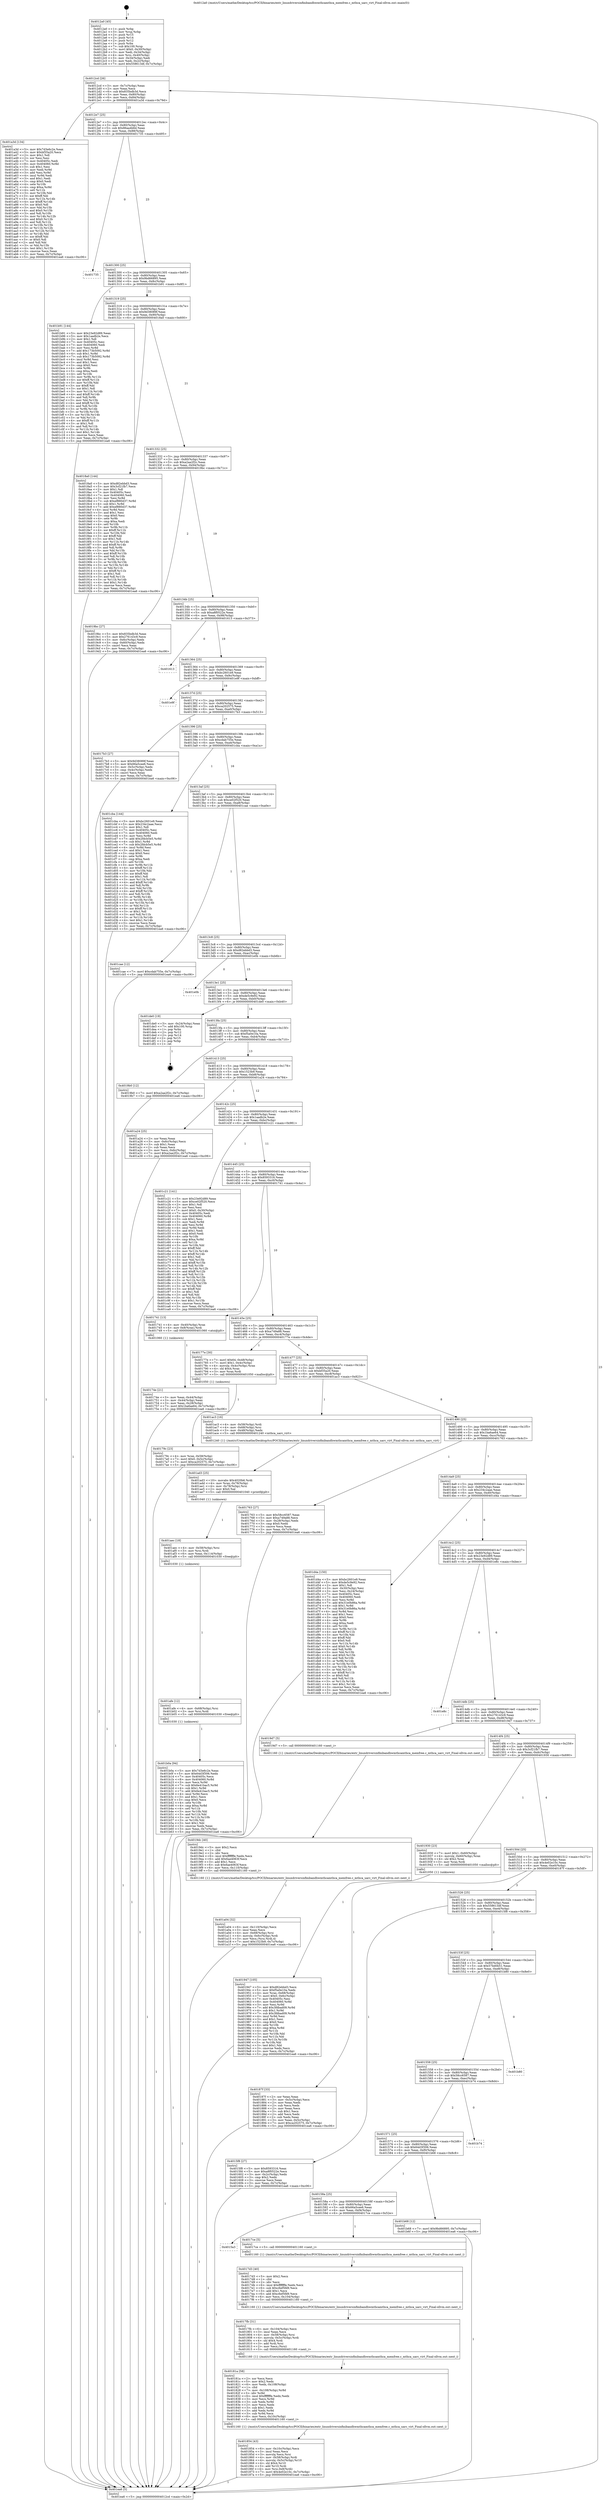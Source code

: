 digraph "0x4012a0" {
  label = "0x4012a0 (/mnt/c/Users/mathe/Desktop/tcc/POCII/binaries/extr_linuxdriversinfinibandhwmthcamthca_memfree.c_mthca_uarc_virt_Final-ollvm.out::main(0))"
  labelloc = "t"
  node[shape=record]

  Entry [label="",width=0.3,height=0.3,shape=circle,fillcolor=black,style=filled]
  "0x4012cd" [label="{
     0x4012cd [26]\l
     | [instrs]\l
     &nbsp;&nbsp;0x4012cd \<+3\>: mov -0x7c(%rbp),%eax\l
     &nbsp;&nbsp;0x4012d0 \<+2\>: mov %eax,%ecx\l
     &nbsp;&nbsp;0x4012d2 \<+6\>: sub $0x835bdb3d,%ecx\l
     &nbsp;&nbsp;0x4012d8 \<+3\>: mov %eax,-0x80(%rbp)\l
     &nbsp;&nbsp;0x4012db \<+6\>: mov %ecx,-0x84(%rbp)\l
     &nbsp;&nbsp;0x4012e1 \<+6\>: je 0000000000401a3d \<main+0x79d\>\l
  }"]
  "0x401a3d" [label="{
     0x401a3d [134]\l
     | [instrs]\l
     &nbsp;&nbsp;0x401a3d \<+5\>: mov $0x7d3e6c2e,%eax\l
     &nbsp;&nbsp;0x401a42 \<+5\>: mov $0xbf35a20,%ecx\l
     &nbsp;&nbsp;0x401a47 \<+2\>: mov $0x1,%dl\l
     &nbsp;&nbsp;0x401a49 \<+2\>: xor %esi,%esi\l
     &nbsp;&nbsp;0x401a4b \<+7\>: mov 0x40405c,%edi\l
     &nbsp;&nbsp;0x401a52 \<+8\>: mov 0x404060,%r8d\l
     &nbsp;&nbsp;0x401a5a \<+3\>: sub $0x1,%esi\l
     &nbsp;&nbsp;0x401a5d \<+3\>: mov %edi,%r9d\l
     &nbsp;&nbsp;0x401a60 \<+3\>: add %esi,%r9d\l
     &nbsp;&nbsp;0x401a63 \<+4\>: imul %r9d,%edi\l
     &nbsp;&nbsp;0x401a67 \<+3\>: and $0x1,%edi\l
     &nbsp;&nbsp;0x401a6a \<+3\>: cmp $0x0,%edi\l
     &nbsp;&nbsp;0x401a6d \<+4\>: sete %r10b\l
     &nbsp;&nbsp;0x401a71 \<+4\>: cmp $0xa,%r8d\l
     &nbsp;&nbsp;0x401a75 \<+4\>: setl %r11b\l
     &nbsp;&nbsp;0x401a79 \<+3\>: mov %r10b,%bl\l
     &nbsp;&nbsp;0x401a7c \<+3\>: xor $0xff,%bl\l
     &nbsp;&nbsp;0x401a7f \<+3\>: mov %r11b,%r14b\l
     &nbsp;&nbsp;0x401a82 \<+4\>: xor $0xff,%r14b\l
     &nbsp;&nbsp;0x401a86 \<+3\>: xor $0x0,%dl\l
     &nbsp;&nbsp;0x401a89 \<+3\>: mov %bl,%r15b\l
     &nbsp;&nbsp;0x401a8c \<+4\>: and $0x0,%r15b\l
     &nbsp;&nbsp;0x401a90 \<+3\>: and %dl,%r10b\l
     &nbsp;&nbsp;0x401a93 \<+3\>: mov %r14b,%r12b\l
     &nbsp;&nbsp;0x401a96 \<+4\>: and $0x0,%r12b\l
     &nbsp;&nbsp;0x401a9a \<+3\>: and %dl,%r11b\l
     &nbsp;&nbsp;0x401a9d \<+3\>: or %r10b,%r15b\l
     &nbsp;&nbsp;0x401aa0 \<+3\>: or %r11b,%r12b\l
     &nbsp;&nbsp;0x401aa3 \<+3\>: xor %r12b,%r15b\l
     &nbsp;&nbsp;0x401aa6 \<+3\>: or %r14b,%bl\l
     &nbsp;&nbsp;0x401aa9 \<+3\>: xor $0xff,%bl\l
     &nbsp;&nbsp;0x401aac \<+3\>: or $0x0,%dl\l
     &nbsp;&nbsp;0x401aaf \<+2\>: and %dl,%bl\l
     &nbsp;&nbsp;0x401ab1 \<+3\>: or %bl,%r15b\l
     &nbsp;&nbsp;0x401ab4 \<+4\>: test $0x1,%r15b\l
     &nbsp;&nbsp;0x401ab8 \<+3\>: cmovne %ecx,%eax\l
     &nbsp;&nbsp;0x401abb \<+3\>: mov %eax,-0x7c(%rbp)\l
     &nbsp;&nbsp;0x401abe \<+5\>: jmp 0000000000401ea6 \<main+0xc06\>\l
  }"]
  "0x4012e7" [label="{
     0x4012e7 [25]\l
     | [instrs]\l
     &nbsp;&nbsp;0x4012e7 \<+5\>: jmp 00000000004012ec \<main+0x4c\>\l
     &nbsp;&nbsp;0x4012ec \<+3\>: mov -0x80(%rbp),%eax\l
     &nbsp;&nbsp;0x4012ef \<+5\>: sub $0x86aa4b6d,%eax\l
     &nbsp;&nbsp;0x4012f4 \<+6\>: mov %eax,-0x88(%rbp)\l
     &nbsp;&nbsp;0x4012fa \<+6\>: je 0000000000401735 \<main+0x495\>\l
  }"]
  Exit [label="",width=0.3,height=0.3,shape=circle,fillcolor=black,style=filled,peripheries=2]
  "0x401735" [label="{
     0x401735\l
  }", style=dashed]
  "0x401300" [label="{
     0x401300 [25]\l
     | [instrs]\l
     &nbsp;&nbsp;0x401300 \<+5\>: jmp 0000000000401305 \<main+0x65\>\l
     &nbsp;&nbsp;0x401305 \<+3\>: mov -0x80(%rbp),%eax\l
     &nbsp;&nbsp;0x401308 \<+5\>: sub $0x9bd66895,%eax\l
     &nbsp;&nbsp;0x40130d \<+6\>: mov %eax,-0x8c(%rbp)\l
     &nbsp;&nbsp;0x401313 \<+6\>: je 0000000000401b91 \<main+0x8f1\>\l
  }"]
  "0x401b0a" [label="{
     0x401b0a [94]\l
     | [instrs]\l
     &nbsp;&nbsp;0x401b0a \<+5\>: mov $0x7d3e6c2e,%eax\l
     &nbsp;&nbsp;0x401b0f \<+5\>: mov $0x64d3f306,%edx\l
     &nbsp;&nbsp;0x401b14 \<+7\>: mov 0x40405c,%ecx\l
     &nbsp;&nbsp;0x401b1b \<+8\>: mov 0x404060,%r8d\l
     &nbsp;&nbsp;0x401b23 \<+3\>: mov %ecx,%r9d\l
     &nbsp;&nbsp;0x401b26 \<+7\>: sub $0x6e41bac5,%r9d\l
     &nbsp;&nbsp;0x401b2d \<+4\>: sub $0x1,%r9d\l
     &nbsp;&nbsp;0x401b31 \<+7\>: add $0x6e41bac5,%r9d\l
     &nbsp;&nbsp;0x401b38 \<+4\>: imul %r9d,%ecx\l
     &nbsp;&nbsp;0x401b3c \<+3\>: and $0x1,%ecx\l
     &nbsp;&nbsp;0x401b3f \<+3\>: cmp $0x0,%ecx\l
     &nbsp;&nbsp;0x401b42 \<+4\>: sete %r10b\l
     &nbsp;&nbsp;0x401b46 \<+4\>: cmp $0xa,%r8d\l
     &nbsp;&nbsp;0x401b4a \<+4\>: setl %r11b\l
     &nbsp;&nbsp;0x401b4e \<+3\>: mov %r10b,%bl\l
     &nbsp;&nbsp;0x401b51 \<+3\>: and %r11b,%bl\l
     &nbsp;&nbsp;0x401b54 \<+3\>: xor %r11b,%r10b\l
     &nbsp;&nbsp;0x401b57 \<+3\>: or %r10b,%bl\l
     &nbsp;&nbsp;0x401b5a \<+3\>: test $0x1,%bl\l
     &nbsp;&nbsp;0x401b5d \<+3\>: cmovne %edx,%eax\l
     &nbsp;&nbsp;0x401b60 \<+3\>: mov %eax,-0x7c(%rbp)\l
     &nbsp;&nbsp;0x401b63 \<+5\>: jmp 0000000000401ea6 \<main+0xc06\>\l
  }"]
  "0x401b91" [label="{
     0x401b91 [144]\l
     | [instrs]\l
     &nbsp;&nbsp;0x401b91 \<+5\>: mov $0x23e92d89,%eax\l
     &nbsp;&nbsp;0x401b96 \<+5\>: mov $0x1aadb2e,%ecx\l
     &nbsp;&nbsp;0x401b9b \<+2\>: mov $0x1,%dl\l
     &nbsp;&nbsp;0x401b9d \<+7\>: mov 0x40405c,%esi\l
     &nbsp;&nbsp;0x401ba4 \<+7\>: mov 0x404060,%edi\l
     &nbsp;&nbsp;0x401bab \<+3\>: mov %esi,%r8d\l
     &nbsp;&nbsp;0x401bae \<+7\>: add $0x173b5092,%r8d\l
     &nbsp;&nbsp;0x401bb5 \<+4\>: sub $0x1,%r8d\l
     &nbsp;&nbsp;0x401bb9 \<+7\>: sub $0x173b5092,%r8d\l
     &nbsp;&nbsp;0x401bc0 \<+4\>: imul %r8d,%esi\l
     &nbsp;&nbsp;0x401bc4 \<+3\>: and $0x1,%esi\l
     &nbsp;&nbsp;0x401bc7 \<+3\>: cmp $0x0,%esi\l
     &nbsp;&nbsp;0x401bca \<+4\>: sete %r9b\l
     &nbsp;&nbsp;0x401bce \<+3\>: cmp $0xa,%edi\l
     &nbsp;&nbsp;0x401bd1 \<+4\>: setl %r10b\l
     &nbsp;&nbsp;0x401bd5 \<+3\>: mov %r9b,%r11b\l
     &nbsp;&nbsp;0x401bd8 \<+4\>: xor $0xff,%r11b\l
     &nbsp;&nbsp;0x401bdc \<+3\>: mov %r10b,%bl\l
     &nbsp;&nbsp;0x401bdf \<+3\>: xor $0xff,%bl\l
     &nbsp;&nbsp;0x401be2 \<+3\>: xor $0x1,%dl\l
     &nbsp;&nbsp;0x401be5 \<+3\>: mov %r11b,%r14b\l
     &nbsp;&nbsp;0x401be8 \<+4\>: and $0xff,%r14b\l
     &nbsp;&nbsp;0x401bec \<+3\>: and %dl,%r9b\l
     &nbsp;&nbsp;0x401bef \<+3\>: mov %bl,%r15b\l
     &nbsp;&nbsp;0x401bf2 \<+4\>: and $0xff,%r15b\l
     &nbsp;&nbsp;0x401bf6 \<+3\>: and %dl,%r10b\l
     &nbsp;&nbsp;0x401bf9 \<+3\>: or %r9b,%r14b\l
     &nbsp;&nbsp;0x401bfc \<+3\>: or %r10b,%r15b\l
     &nbsp;&nbsp;0x401bff \<+3\>: xor %r15b,%r14b\l
     &nbsp;&nbsp;0x401c02 \<+3\>: or %bl,%r11b\l
     &nbsp;&nbsp;0x401c05 \<+4\>: xor $0xff,%r11b\l
     &nbsp;&nbsp;0x401c09 \<+3\>: or $0x1,%dl\l
     &nbsp;&nbsp;0x401c0c \<+3\>: and %dl,%r11b\l
     &nbsp;&nbsp;0x401c0f \<+3\>: or %r11b,%r14b\l
     &nbsp;&nbsp;0x401c12 \<+4\>: test $0x1,%r14b\l
     &nbsp;&nbsp;0x401c16 \<+3\>: cmovne %ecx,%eax\l
     &nbsp;&nbsp;0x401c19 \<+3\>: mov %eax,-0x7c(%rbp)\l
     &nbsp;&nbsp;0x401c1c \<+5\>: jmp 0000000000401ea6 \<main+0xc06\>\l
  }"]
  "0x401319" [label="{
     0x401319 [25]\l
     | [instrs]\l
     &nbsp;&nbsp;0x401319 \<+5\>: jmp 000000000040131e \<main+0x7e\>\l
     &nbsp;&nbsp;0x40131e \<+3\>: mov -0x80(%rbp),%eax\l
     &nbsp;&nbsp;0x401321 \<+5\>: sub $0x9d38089f,%eax\l
     &nbsp;&nbsp;0x401326 \<+6\>: mov %eax,-0x90(%rbp)\l
     &nbsp;&nbsp;0x40132c \<+6\>: je 00000000004018a0 \<main+0x600\>\l
  }"]
  "0x401afe" [label="{
     0x401afe [12]\l
     | [instrs]\l
     &nbsp;&nbsp;0x401afe \<+4\>: mov -0x68(%rbp),%rsi\l
     &nbsp;&nbsp;0x401b02 \<+3\>: mov %rsi,%rdi\l
     &nbsp;&nbsp;0x401b05 \<+5\>: call 0000000000401030 \<free@plt\>\l
     | [calls]\l
     &nbsp;&nbsp;0x401030 \{1\} (unknown)\l
  }"]
  "0x4018a0" [label="{
     0x4018a0 [144]\l
     | [instrs]\l
     &nbsp;&nbsp;0x4018a0 \<+5\>: mov $0xd82ebbd3,%eax\l
     &nbsp;&nbsp;0x4018a5 \<+5\>: mov $0x3cf21fb7,%ecx\l
     &nbsp;&nbsp;0x4018aa \<+2\>: mov $0x1,%dl\l
     &nbsp;&nbsp;0x4018ac \<+7\>: mov 0x40405c,%esi\l
     &nbsp;&nbsp;0x4018b3 \<+7\>: mov 0x404060,%edi\l
     &nbsp;&nbsp;0x4018ba \<+3\>: mov %esi,%r8d\l
     &nbsp;&nbsp;0x4018bd \<+7\>: sub $0xef880d37,%r8d\l
     &nbsp;&nbsp;0x4018c4 \<+4\>: sub $0x1,%r8d\l
     &nbsp;&nbsp;0x4018c8 \<+7\>: add $0xef880d37,%r8d\l
     &nbsp;&nbsp;0x4018cf \<+4\>: imul %r8d,%esi\l
     &nbsp;&nbsp;0x4018d3 \<+3\>: and $0x1,%esi\l
     &nbsp;&nbsp;0x4018d6 \<+3\>: cmp $0x0,%esi\l
     &nbsp;&nbsp;0x4018d9 \<+4\>: sete %r9b\l
     &nbsp;&nbsp;0x4018dd \<+3\>: cmp $0xa,%edi\l
     &nbsp;&nbsp;0x4018e0 \<+4\>: setl %r10b\l
     &nbsp;&nbsp;0x4018e4 \<+3\>: mov %r9b,%r11b\l
     &nbsp;&nbsp;0x4018e7 \<+4\>: xor $0xff,%r11b\l
     &nbsp;&nbsp;0x4018eb \<+3\>: mov %r10b,%bl\l
     &nbsp;&nbsp;0x4018ee \<+3\>: xor $0xff,%bl\l
     &nbsp;&nbsp;0x4018f1 \<+3\>: xor $0x1,%dl\l
     &nbsp;&nbsp;0x4018f4 \<+3\>: mov %r11b,%r14b\l
     &nbsp;&nbsp;0x4018f7 \<+4\>: and $0xff,%r14b\l
     &nbsp;&nbsp;0x4018fb \<+3\>: and %dl,%r9b\l
     &nbsp;&nbsp;0x4018fe \<+3\>: mov %bl,%r15b\l
     &nbsp;&nbsp;0x401901 \<+4\>: and $0xff,%r15b\l
     &nbsp;&nbsp;0x401905 \<+3\>: and %dl,%r10b\l
     &nbsp;&nbsp;0x401908 \<+3\>: or %r9b,%r14b\l
     &nbsp;&nbsp;0x40190b \<+3\>: or %r10b,%r15b\l
     &nbsp;&nbsp;0x40190e \<+3\>: xor %r15b,%r14b\l
     &nbsp;&nbsp;0x401911 \<+3\>: or %bl,%r11b\l
     &nbsp;&nbsp;0x401914 \<+4\>: xor $0xff,%r11b\l
     &nbsp;&nbsp;0x401918 \<+3\>: or $0x1,%dl\l
     &nbsp;&nbsp;0x40191b \<+3\>: and %dl,%r11b\l
     &nbsp;&nbsp;0x40191e \<+3\>: or %r11b,%r14b\l
     &nbsp;&nbsp;0x401921 \<+4\>: test $0x1,%r14b\l
     &nbsp;&nbsp;0x401925 \<+3\>: cmovne %ecx,%eax\l
     &nbsp;&nbsp;0x401928 \<+3\>: mov %eax,-0x7c(%rbp)\l
     &nbsp;&nbsp;0x40192b \<+5\>: jmp 0000000000401ea6 \<main+0xc06\>\l
  }"]
  "0x401332" [label="{
     0x401332 [25]\l
     | [instrs]\l
     &nbsp;&nbsp;0x401332 \<+5\>: jmp 0000000000401337 \<main+0x97\>\l
     &nbsp;&nbsp;0x401337 \<+3\>: mov -0x80(%rbp),%eax\l
     &nbsp;&nbsp;0x40133a \<+5\>: sub $0xa2aa2f2c,%eax\l
     &nbsp;&nbsp;0x40133f \<+6\>: mov %eax,-0x94(%rbp)\l
     &nbsp;&nbsp;0x401345 \<+6\>: je 00000000004019bc \<main+0x71c\>\l
  }"]
  "0x401aec" [label="{
     0x401aec [18]\l
     | [instrs]\l
     &nbsp;&nbsp;0x401aec \<+4\>: mov -0x58(%rbp),%rsi\l
     &nbsp;&nbsp;0x401af0 \<+3\>: mov %rsi,%rdi\l
     &nbsp;&nbsp;0x401af3 \<+6\>: mov %eax,-0x114(%rbp)\l
     &nbsp;&nbsp;0x401af9 \<+5\>: call 0000000000401030 \<free@plt\>\l
     | [calls]\l
     &nbsp;&nbsp;0x401030 \{1\} (unknown)\l
  }"]
  "0x4019bc" [label="{
     0x4019bc [27]\l
     | [instrs]\l
     &nbsp;&nbsp;0x4019bc \<+5\>: mov $0x835bdb3d,%eax\l
     &nbsp;&nbsp;0x4019c1 \<+5\>: mov $0x276143c9,%ecx\l
     &nbsp;&nbsp;0x4019c6 \<+3\>: mov -0x6c(%rbp),%edx\l
     &nbsp;&nbsp;0x4019c9 \<+3\>: cmp -0x60(%rbp),%edx\l
     &nbsp;&nbsp;0x4019cc \<+3\>: cmovl %ecx,%eax\l
     &nbsp;&nbsp;0x4019cf \<+3\>: mov %eax,-0x7c(%rbp)\l
     &nbsp;&nbsp;0x4019d2 \<+5\>: jmp 0000000000401ea6 \<main+0xc06\>\l
  }"]
  "0x40134b" [label="{
     0x40134b [25]\l
     | [instrs]\l
     &nbsp;&nbsp;0x40134b \<+5\>: jmp 0000000000401350 \<main+0xb0\>\l
     &nbsp;&nbsp;0x401350 \<+3\>: mov -0x80(%rbp),%eax\l
     &nbsp;&nbsp;0x401353 \<+5\>: sub $0xa8f0522e,%eax\l
     &nbsp;&nbsp;0x401358 \<+6\>: mov %eax,-0x98(%rbp)\l
     &nbsp;&nbsp;0x40135e \<+6\>: je 0000000000401613 \<main+0x373\>\l
  }"]
  "0x401ad3" [label="{
     0x401ad3 [25]\l
     | [instrs]\l
     &nbsp;&nbsp;0x401ad3 \<+10\>: movabs $0x4020b6,%rdi\l
     &nbsp;&nbsp;0x401add \<+4\>: mov %rax,-0x78(%rbp)\l
     &nbsp;&nbsp;0x401ae1 \<+4\>: mov -0x78(%rbp),%rsi\l
     &nbsp;&nbsp;0x401ae5 \<+2\>: mov $0x0,%al\l
     &nbsp;&nbsp;0x401ae7 \<+5\>: call 0000000000401040 \<printf@plt\>\l
     | [calls]\l
     &nbsp;&nbsp;0x401040 \{1\} (unknown)\l
  }"]
  "0x401613" [label="{
     0x401613\l
  }", style=dashed]
  "0x401364" [label="{
     0x401364 [25]\l
     | [instrs]\l
     &nbsp;&nbsp;0x401364 \<+5\>: jmp 0000000000401369 \<main+0xc9\>\l
     &nbsp;&nbsp;0x401369 \<+3\>: mov -0x80(%rbp),%eax\l
     &nbsp;&nbsp;0x40136c \<+5\>: sub $0xbc2601e9,%eax\l
     &nbsp;&nbsp;0x401371 \<+6\>: mov %eax,-0x9c(%rbp)\l
     &nbsp;&nbsp;0x401377 \<+6\>: je 0000000000401e9f \<main+0xbff\>\l
  }"]
  "0x401a04" [label="{
     0x401a04 [32]\l
     | [instrs]\l
     &nbsp;&nbsp;0x401a04 \<+6\>: mov -0x110(%rbp),%ecx\l
     &nbsp;&nbsp;0x401a0a \<+3\>: imul %eax,%ecx\l
     &nbsp;&nbsp;0x401a0d \<+4\>: mov -0x68(%rbp),%rsi\l
     &nbsp;&nbsp;0x401a11 \<+4\>: movslq -0x6c(%rbp),%rdi\l
     &nbsp;&nbsp;0x401a15 \<+3\>: mov %ecx,(%rsi,%rdi,4)\l
     &nbsp;&nbsp;0x401a18 \<+7\>: movl $0x1523b9,-0x7c(%rbp)\l
     &nbsp;&nbsp;0x401a1f \<+5\>: jmp 0000000000401ea6 \<main+0xc06\>\l
  }"]
  "0x401e9f" [label="{
     0x401e9f\l
  }", style=dashed]
  "0x40137d" [label="{
     0x40137d [25]\l
     | [instrs]\l
     &nbsp;&nbsp;0x40137d \<+5\>: jmp 0000000000401382 \<main+0xe2\>\l
     &nbsp;&nbsp;0x401382 \<+3\>: mov -0x80(%rbp),%eax\l
     &nbsp;&nbsp;0x401385 \<+5\>: sub $0xca202575,%eax\l
     &nbsp;&nbsp;0x40138a \<+6\>: mov %eax,-0xa0(%rbp)\l
     &nbsp;&nbsp;0x401390 \<+6\>: je 00000000004017b3 \<main+0x513\>\l
  }"]
  "0x4019dc" [label="{
     0x4019dc [40]\l
     | [instrs]\l
     &nbsp;&nbsp;0x4019dc \<+5\>: mov $0x2,%ecx\l
     &nbsp;&nbsp;0x4019e1 \<+1\>: cltd\l
     &nbsp;&nbsp;0x4019e2 \<+2\>: idiv %ecx\l
     &nbsp;&nbsp;0x4019e4 \<+6\>: imul $0xfffffffe,%edx,%ecx\l
     &nbsp;&nbsp;0x4019ea \<+6\>: add $0x6ae4063f,%ecx\l
     &nbsp;&nbsp;0x4019f0 \<+3\>: add $0x1,%ecx\l
     &nbsp;&nbsp;0x4019f3 \<+6\>: sub $0x6ae4063f,%ecx\l
     &nbsp;&nbsp;0x4019f9 \<+6\>: mov %ecx,-0x110(%rbp)\l
     &nbsp;&nbsp;0x4019ff \<+5\>: call 0000000000401160 \<next_i\>\l
     | [calls]\l
     &nbsp;&nbsp;0x401160 \{1\} (/mnt/c/Users/mathe/Desktop/tcc/POCII/binaries/extr_linuxdriversinfinibandhwmthcamthca_memfree.c_mthca_uarc_virt_Final-ollvm.out::next_i)\l
  }"]
  "0x4017b3" [label="{
     0x4017b3 [27]\l
     | [instrs]\l
     &nbsp;&nbsp;0x4017b3 \<+5\>: mov $0x9d38089f,%eax\l
     &nbsp;&nbsp;0x4017b8 \<+5\>: mov $0x66a5cee6,%ecx\l
     &nbsp;&nbsp;0x4017bd \<+3\>: mov -0x5c(%rbp),%edx\l
     &nbsp;&nbsp;0x4017c0 \<+3\>: cmp -0x4c(%rbp),%edx\l
     &nbsp;&nbsp;0x4017c3 \<+3\>: cmovl %ecx,%eax\l
     &nbsp;&nbsp;0x4017c6 \<+3\>: mov %eax,-0x7c(%rbp)\l
     &nbsp;&nbsp;0x4017c9 \<+5\>: jmp 0000000000401ea6 \<main+0xc06\>\l
  }"]
  "0x401396" [label="{
     0x401396 [25]\l
     | [instrs]\l
     &nbsp;&nbsp;0x401396 \<+5\>: jmp 000000000040139b \<main+0xfb\>\l
     &nbsp;&nbsp;0x40139b \<+3\>: mov -0x80(%rbp),%eax\l
     &nbsp;&nbsp;0x40139e \<+5\>: sub $0xcdab755e,%eax\l
     &nbsp;&nbsp;0x4013a3 \<+6\>: mov %eax,-0xa4(%rbp)\l
     &nbsp;&nbsp;0x4013a9 \<+6\>: je 0000000000401cba \<main+0xa1a\>\l
  }"]
  "0x401947" [label="{
     0x401947 [105]\l
     | [instrs]\l
     &nbsp;&nbsp;0x401947 \<+5\>: mov $0xd82ebbd3,%ecx\l
     &nbsp;&nbsp;0x40194c \<+5\>: mov $0xf5a0e10a,%edx\l
     &nbsp;&nbsp;0x401951 \<+4\>: mov %rax,-0x68(%rbp)\l
     &nbsp;&nbsp;0x401955 \<+7\>: movl $0x0,-0x6c(%rbp)\l
     &nbsp;&nbsp;0x40195c \<+7\>: mov 0x40405c,%esi\l
     &nbsp;&nbsp;0x401963 \<+8\>: mov 0x404060,%r8d\l
     &nbsp;&nbsp;0x40196b \<+3\>: mov %esi,%r9d\l
     &nbsp;&nbsp;0x40196e \<+7\>: add $0x3fdbad09,%r9d\l
     &nbsp;&nbsp;0x401975 \<+4\>: sub $0x1,%r9d\l
     &nbsp;&nbsp;0x401979 \<+7\>: sub $0x3fdbad09,%r9d\l
     &nbsp;&nbsp;0x401980 \<+4\>: imul %r9d,%esi\l
     &nbsp;&nbsp;0x401984 \<+3\>: and $0x1,%esi\l
     &nbsp;&nbsp;0x401987 \<+3\>: cmp $0x0,%esi\l
     &nbsp;&nbsp;0x40198a \<+4\>: sete %r10b\l
     &nbsp;&nbsp;0x40198e \<+4\>: cmp $0xa,%r8d\l
     &nbsp;&nbsp;0x401992 \<+4\>: setl %r11b\l
     &nbsp;&nbsp;0x401996 \<+3\>: mov %r10b,%bl\l
     &nbsp;&nbsp;0x401999 \<+3\>: and %r11b,%bl\l
     &nbsp;&nbsp;0x40199c \<+3\>: xor %r11b,%r10b\l
     &nbsp;&nbsp;0x40199f \<+3\>: or %r10b,%bl\l
     &nbsp;&nbsp;0x4019a2 \<+3\>: test $0x1,%bl\l
     &nbsp;&nbsp;0x4019a5 \<+3\>: cmovne %edx,%ecx\l
     &nbsp;&nbsp;0x4019a8 \<+3\>: mov %ecx,-0x7c(%rbp)\l
     &nbsp;&nbsp;0x4019ab \<+5\>: jmp 0000000000401ea6 \<main+0xc06\>\l
  }"]
  "0x401cba" [label="{
     0x401cba [144]\l
     | [instrs]\l
     &nbsp;&nbsp;0x401cba \<+5\>: mov $0xbc2601e9,%eax\l
     &nbsp;&nbsp;0x401cbf \<+5\>: mov $0x234c2aae,%ecx\l
     &nbsp;&nbsp;0x401cc4 \<+2\>: mov $0x1,%dl\l
     &nbsp;&nbsp;0x401cc6 \<+7\>: mov 0x40405c,%esi\l
     &nbsp;&nbsp;0x401ccd \<+7\>: mov 0x404060,%edi\l
     &nbsp;&nbsp;0x401cd4 \<+3\>: mov %esi,%r8d\l
     &nbsp;&nbsp;0x401cd7 \<+7\>: add $0x2fdcb5e5,%r8d\l
     &nbsp;&nbsp;0x401cde \<+4\>: sub $0x1,%r8d\l
     &nbsp;&nbsp;0x401ce2 \<+7\>: sub $0x2fdcb5e5,%r8d\l
     &nbsp;&nbsp;0x401ce9 \<+4\>: imul %r8d,%esi\l
     &nbsp;&nbsp;0x401ced \<+3\>: and $0x1,%esi\l
     &nbsp;&nbsp;0x401cf0 \<+3\>: cmp $0x0,%esi\l
     &nbsp;&nbsp;0x401cf3 \<+4\>: sete %r9b\l
     &nbsp;&nbsp;0x401cf7 \<+3\>: cmp $0xa,%edi\l
     &nbsp;&nbsp;0x401cfa \<+4\>: setl %r10b\l
     &nbsp;&nbsp;0x401cfe \<+3\>: mov %r9b,%r11b\l
     &nbsp;&nbsp;0x401d01 \<+4\>: xor $0xff,%r11b\l
     &nbsp;&nbsp;0x401d05 \<+3\>: mov %r10b,%bl\l
     &nbsp;&nbsp;0x401d08 \<+3\>: xor $0xff,%bl\l
     &nbsp;&nbsp;0x401d0b \<+3\>: xor $0x1,%dl\l
     &nbsp;&nbsp;0x401d0e \<+3\>: mov %r11b,%r14b\l
     &nbsp;&nbsp;0x401d11 \<+4\>: and $0xff,%r14b\l
     &nbsp;&nbsp;0x401d15 \<+3\>: and %dl,%r9b\l
     &nbsp;&nbsp;0x401d18 \<+3\>: mov %bl,%r15b\l
     &nbsp;&nbsp;0x401d1b \<+4\>: and $0xff,%r15b\l
     &nbsp;&nbsp;0x401d1f \<+3\>: and %dl,%r10b\l
     &nbsp;&nbsp;0x401d22 \<+3\>: or %r9b,%r14b\l
     &nbsp;&nbsp;0x401d25 \<+3\>: or %r10b,%r15b\l
     &nbsp;&nbsp;0x401d28 \<+3\>: xor %r15b,%r14b\l
     &nbsp;&nbsp;0x401d2b \<+3\>: or %bl,%r11b\l
     &nbsp;&nbsp;0x401d2e \<+4\>: xor $0xff,%r11b\l
     &nbsp;&nbsp;0x401d32 \<+3\>: or $0x1,%dl\l
     &nbsp;&nbsp;0x401d35 \<+3\>: and %dl,%r11b\l
     &nbsp;&nbsp;0x401d38 \<+3\>: or %r11b,%r14b\l
     &nbsp;&nbsp;0x401d3b \<+4\>: test $0x1,%r14b\l
     &nbsp;&nbsp;0x401d3f \<+3\>: cmovne %ecx,%eax\l
     &nbsp;&nbsp;0x401d42 \<+3\>: mov %eax,-0x7c(%rbp)\l
     &nbsp;&nbsp;0x401d45 \<+5\>: jmp 0000000000401ea6 \<main+0xc06\>\l
  }"]
  "0x4013af" [label="{
     0x4013af [25]\l
     | [instrs]\l
     &nbsp;&nbsp;0x4013af \<+5\>: jmp 00000000004013b4 \<main+0x114\>\l
     &nbsp;&nbsp;0x4013b4 \<+3\>: mov -0x80(%rbp),%eax\l
     &nbsp;&nbsp;0x4013b7 \<+5\>: sub $0xce02f520,%eax\l
     &nbsp;&nbsp;0x4013bc \<+6\>: mov %eax,-0xa8(%rbp)\l
     &nbsp;&nbsp;0x4013c2 \<+6\>: je 0000000000401cae \<main+0xa0e\>\l
  }"]
  "0x401854" [label="{
     0x401854 [43]\l
     | [instrs]\l
     &nbsp;&nbsp;0x401854 \<+6\>: mov -0x10c(%rbp),%ecx\l
     &nbsp;&nbsp;0x40185a \<+3\>: imul %eax,%ecx\l
     &nbsp;&nbsp;0x40185d \<+3\>: movslq %ecx,%rsi\l
     &nbsp;&nbsp;0x401860 \<+4\>: mov -0x58(%rbp),%rdi\l
     &nbsp;&nbsp;0x401864 \<+4\>: movslq -0x5c(%rbp),%r10\l
     &nbsp;&nbsp;0x401868 \<+4\>: shl $0x4,%r10\l
     &nbsp;&nbsp;0x40186c \<+3\>: add %r10,%rdi\l
     &nbsp;&nbsp;0x40186f \<+4\>: mov %rsi,0x8(%rdi)\l
     &nbsp;&nbsp;0x401873 \<+7\>: movl $0x4e02e10c,-0x7c(%rbp)\l
     &nbsp;&nbsp;0x40187a \<+5\>: jmp 0000000000401ea6 \<main+0xc06\>\l
  }"]
  "0x401cae" [label="{
     0x401cae [12]\l
     | [instrs]\l
     &nbsp;&nbsp;0x401cae \<+7\>: movl $0xcdab755e,-0x7c(%rbp)\l
     &nbsp;&nbsp;0x401cb5 \<+5\>: jmp 0000000000401ea6 \<main+0xc06\>\l
  }"]
  "0x4013c8" [label="{
     0x4013c8 [25]\l
     | [instrs]\l
     &nbsp;&nbsp;0x4013c8 \<+5\>: jmp 00000000004013cd \<main+0x12d\>\l
     &nbsp;&nbsp;0x4013cd \<+3\>: mov -0x80(%rbp),%eax\l
     &nbsp;&nbsp;0x4013d0 \<+5\>: sub $0xd82ebbd3,%eax\l
     &nbsp;&nbsp;0x4013d5 \<+6\>: mov %eax,-0xac(%rbp)\l
     &nbsp;&nbsp;0x4013db \<+6\>: je 0000000000401e0b \<main+0xb6b\>\l
  }"]
  "0x40181a" [label="{
     0x40181a [58]\l
     | [instrs]\l
     &nbsp;&nbsp;0x40181a \<+2\>: xor %ecx,%ecx\l
     &nbsp;&nbsp;0x40181c \<+5\>: mov $0x2,%edx\l
     &nbsp;&nbsp;0x401821 \<+6\>: mov %edx,-0x108(%rbp)\l
     &nbsp;&nbsp;0x401827 \<+1\>: cltd\l
     &nbsp;&nbsp;0x401828 \<+7\>: mov -0x108(%rbp),%r8d\l
     &nbsp;&nbsp;0x40182f \<+3\>: idiv %r8d\l
     &nbsp;&nbsp;0x401832 \<+6\>: imul $0xfffffffe,%edx,%edx\l
     &nbsp;&nbsp;0x401838 \<+3\>: mov %ecx,%r9d\l
     &nbsp;&nbsp;0x40183b \<+3\>: sub %edx,%r9d\l
     &nbsp;&nbsp;0x40183e \<+2\>: mov %ecx,%edx\l
     &nbsp;&nbsp;0x401840 \<+3\>: sub $0x1,%edx\l
     &nbsp;&nbsp;0x401843 \<+3\>: add %edx,%r9d\l
     &nbsp;&nbsp;0x401846 \<+3\>: sub %r9d,%ecx\l
     &nbsp;&nbsp;0x401849 \<+6\>: mov %ecx,-0x10c(%rbp)\l
     &nbsp;&nbsp;0x40184f \<+5\>: call 0000000000401160 \<next_i\>\l
     | [calls]\l
     &nbsp;&nbsp;0x401160 \{1\} (/mnt/c/Users/mathe/Desktop/tcc/POCII/binaries/extr_linuxdriversinfinibandhwmthcamthca_memfree.c_mthca_uarc_virt_Final-ollvm.out::next_i)\l
  }"]
  "0x401e0b" [label="{
     0x401e0b\l
  }", style=dashed]
  "0x4013e1" [label="{
     0x4013e1 [25]\l
     | [instrs]\l
     &nbsp;&nbsp;0x4013e1 \<+5\>: jmp 00000000004013e6 \<main+0x146\>\l
     &nbsp;&nbsp;0x4013e6 \<+3\>: mov -0x80(%rbp),%eax\l
     &nbsp;&nbsp;0x4013e9 \<+5\>: sub $0xde5c9e92,%eax\l
     &nbsp;&nbsp;0x4013ee \<+6\>: mov %eax,-0xb0(%rbp)\l
     &nbsp;&nbsp;0x4013f4 \<+6\>: je 0000000000401de0 \<main+0xb40\>\l
  }"]
  "0x4017fb" [label="{
     0x4017fb [31]\l
     | [instrs]\l
     &nbsp;&nbsp;0x4017fb \<+6\>: mov -0x104(%rbp),%ecx\l
     &nbsp;&nbsp;0x401801 \<+3\>: imul %eax,%ecx\l
     &nbsp;&nbsp;0x401804 \<+4\>: mov -0x58(%rbp),%rsi\l
     &nbsp;&nbsp;0x401808 \<+4\>: movslq -0x5c(%rbp),%rdi\l
     &nbsp;&nbsp;0x40180c \<+4\>: shl $0x4,%rdi\l
     &nbsp;&nbsp;0x401810 \<+3\>: add %rdi,%rsi\l
     &nbsp;&nbsp;0x401813 \<+2\>: mov %ecx,(%rsi)\l
     &nbsp;&nbsp;0x401815 \<+5\>: call 0000000000401160 \<next_i\>\l
     | [calls]\l
     &nbsp;&nbsp;0x401160 \{1\} (/mnt/c/Users/mathe/Desktop/tcc/POCII/binaries/extr_linuxdriversinfinibandhwmthcamthca_memfree.c_mthca_uarc_virt_Final-ollvm.out::next_i)\l
  }"]
  "0x401de0" [label="{
     0x401de0 [19]\l
     | [instrs]\l
     &nbsp;&nbsp;0x401de0 \<+3\>: mov -0x24(%rbp),%eax\l
     &nbsp;&nbsp;0x401de3 \<+7\>: add $0x100,%rsp\l
     &nbsp;&nbsp;0x401dea \<+1\>: pop %rbx\l
     &nbsp;&nbsp;0x401deb \<+2\>: pop %r12\l
     &nbsp;&nbsp;0x401ded \<+2\>: pop %r14\l
     &nbsp;&nbsp;0x401def \<+2\>: pop %r15\l
     &nbsp;&nbsp;0x401df1 \<+1\>: pop %rbp\l
     &nbsp;&nbsp;0x401df2 \<+1\>: ret\l
  }"]
  "0x4013fa" [label="{
     0x4013fa [25]\l
     | [instrs]\l
     &nbsp;&nbsp;0x4013fa \<+5\>: jmp 00000000004013ff \<main+0x15f\>\l
     &nbsp;&nbsp;0x4013ff \<+3\>: mov -0x80(%rbp),%eax\l
     &nbsp;&nbsp;0x401402 \<+5\>: sub $0xf5a0e10a,%eax\l
     &nbsp;&nbsp;0x401407 \<+6\>: mov %eax,-0xb4(%rbp)\l
     &nbsp;&nbsp;0x40140d \<+6\>: je 00000000004019b0 \<main+0x710\>\l
  }"]
  "0x4017d3" [label="{
     0x4017d3 [40]\l
     | [instrs]\l
     &nbsp;&nbsp;0x4017d3 \<+5\>: mov $0x2,%ecx\l
     &nbsp;&nbsp;0x4017d8 \<+1\>: cltd\l
     &nbsp;&nbsp;0x4017d9 \<+2\>: idiv %ecx\l
     &nbsp;&nbsp;0x4017db \<+6\>: imul $0xfffffffe,%edx,%ecx\l
     &nbsp;&nbsp;0x4017e1 \<+6\>: sub $0xc6ef5fd9,%ecx\l
     &nbsp;&nbsp;0x4017e7 \<+3\>: add $0x1,%ecx\l
     &nbsp;&nbsp;0x4017ea \<+6\>: add $0xc6ef5fd9,%ecx\l
     &nbsp;&nbsp;0x4017f0 \<+6\>: mov %ecx,-0x104(%rbp)\l
     &nbsp;&nbsp;0x4017f6 \<+5\>: call 0000000000401160 \<next_i\>\l
     | [calls]\l
     &nbsp;&nbsp;0x401160 \{1\} (/mnt/c/Users/mathe/Desktop/tcc/POCII/binaries/extr_linuxdriversinfinibandhwmthcamthca_memfree.c_mthca_uarc_virt_Final-ollvm.out::next_i)\l
  }"]
  "0x4019b0" [label="{
     0x4019b0 [12]\l
     | [instrs]\l
     &nbsp;&nbsp;0x4019b0 \<+7\>: movl $0xa2aa2f2c,-0x7c(%rbp)\l
     &nbsp;&nbsp;0x4019b7 \<+5\>: jmp 0000000000401ea6 \<main+0xc06\>\l
  }"]
  "0x401413" [label="{
     0x401413 [25]\l
     | [instrs]\l
     &nbsp;&nbsp;0x401413 \<+5\>: jmp 0000000000401418 \<main+0x178\>\l
     &nbsp;&nbsp;0x401418 \<+3\>: mov -0x80(%rbp),%eax\l
     &nbsp;&nbsp;0x40141b \<+5\>: sub $0x1523b9,%eax\l
     &nbsp;&nbsp;0x401420 \<+6\>: mov %eax,-0xb8(%rbp)\l
     &nbsp;&nbsp;0x401426 \<+6\>: je 0000000000401a24 \<main+0x784\>\l
  }"]
  "0x4015a3" [label="{
     0x4015a3\l
  }", style=dashed]
  "0x401a24" [label="{
     0x401a24 [25]\l
     | [instrs]\l
     &nbsp;&nbsp;0x401a24 \<+2\>: xor %eax,%eax\l
     &nbsp;&nbsp;0x401a26 \<+3\>: mov -0x6c(%rbp),%ecx\l
     &nbsp;&nbsp;0x401a29 \<+3\>: sub $0x1,%eax\l
     &nbsp;&nbsp;0x401a2c \<+2\>: sub %eax,%ecx\l
     &nbsp;&nbsp;0x401a2e \<+3\>: mov %ecx,-0x6c(%rbp)\l
     &nbsp;&nbsp;0x401a31 \<+7\>: movl $0xa2aa2f2c,-0x7c(%rbp)\l
     &nbsp;&nbsp;0x401a38 \<+5\>: jmp 0000000000401ea6 \<main+0xc06\>\l
  }"]
  "0x40142c" [label="{
     0x40142c [25]\l
     | [instrs]\l
     &nbsp;&nbsp;0x40142c \<+5\>: jmp 0000000000401431 \<main+0x191\>\l
     &nbsp;&nbsp;0x401431 \<+3\>: mov -0x80(%rbp),%eax\l
     &nbsp;&nbsp;0x401434 \<+5\>: sub $0x1aadb2e,%eax\l
     &nbsp;&nbsp;0x401439 \<+6\>: mov %eax,-0xbc(%rbp)\l
     &nbsp;&nbsp;0x40143f \<+6\>: je 0000000000401c21 \<main+0x981\>\l
  }"]
  "0x4017ce" [label="{
     0x4017ce [5]\l
     | [instrs]\l
     &nbsp;&nbsp;0x4017ce \<+5\>: call 0000000000401160 \<next_i\>\l
     | [calls]\l
     &nbsp;&nbsp;0x401160 \{1\} (/mnt/c/Users/mathe/Desktop/tcc/POCII/binaries/extr_linuxdriversinfinibandhwmthcamthca_memfree.c_mthca_uarc_virt_Final-ollvm.out::next_i)\l
  }"]
  "0x401c21" [label="{
     0x401c21 [141]\l
     | [instrs]\l
     &nbsp;&nbsp;0x401c21 \<+5\>: mov $0x23e92d89,%eax\l
     &nbsp;&nbsp;0x401c26 \<+5\>: mov $0xce02f520,%ecx\l
     &nbsp;&nbsp;0x401c2b \<+2\>: mov $0x1,%dl\l
     &nbsp;&nbsp;0x401c2d \<+2\>: xor %esi,%esi\l
     &nbsp;&nbsp;0x401c2f \<+7\>: movl $0x0,-0x30(%rbp)\l
     &nbsp;&nbsp;0x401c36 \<+7\>: mov 0x40405c,%edi\l
     &nbsp;&nbsp;0x401c3d \<+8\>: mov 0x404060,%r8d\l
     &nbsp;&nbsp;0x401c45 \<+3\>: sub $0x1,%esi\l
     &nbsp;&nbsp;0x401c48 \<+3\>: mov %edi,%r9d\l
     &nbsp;&nbsp;0x401c4b \<+3\>: add %esi,%r9d\l
     &nbsp;&nbsp;0x401c4e \<+4\>: imul %r9d,%edi\l
     &nbsp;&nbsp;0x401c52 \<+3\>: and $0x1,%edi\l
     &nbsp;&nbsp;0x401c55 \<+3\>: cmp $0x0,%edi\l
     &nbsp;&nbsp;0x401c58 \<+4\>: sete %r10b\l
     &nbsp;&nbsp;0x401c5c \<+4\>: cmp $0xa,%r8d\l
     &nbsp;&nbsp;0x401c60 \<+4\>: setl %r11b\l
     &nbsp;&nbsp;0x401c64 \<+3\>: mov %r10b,%bl\l
     &nbsp;&nbsp;0x401c67 \<+3\>: xor $0xff,%bl\l
     &nbsp;&nbsp;0x401c6a \<+3\>: mov %r11b,%r14b\l
     &nbsp;&nbsp;0x401c6d \<+4\>: xor $0xff,%r14b\l
     &nbsp;&nbsp;0x401c71 \<+3\>: xor $0x1,%dl\l
     &nbsp;&nbsp;0x401c74 \<+3\>: mov %bl,%r15b\l
     &nbsp;&nbsp;0x401c77 \<+4\>: and $0xff,%r15b\l
     &nbsp;&nbsp;0x401c7b \<+3\>: and %dl,%r10b\l
     &nbsp;&nbsp;0x401c7e \<+3\>: mov %r14b,%r12b\l
     &nbsp;&nbsp;0x401c81 \<+4\>: and $0xff,%r12b\l
     &nbsp;&nbsp;0x401c85 \<+3\>: and %dl,%r11b\l
     &nbsp;&nbsp;0x401c88 \<+3\>: or %r10b,%r15b\l
     &nbsp;&nbsp;0x401c8b \<+3\>: or %r11b,%r12b\l
     &nbsp;&nbsp;0x401c8e \<+3\>: xor %r12b,%r15b\l
     &nbsp;&nbsp;0x401c91 \<+3\>: or %r14b,%bl\l
     &nbsp;&nbsp;0x401c94 \<+3\>: xor $0xff,%bl\l
     &nbsp;&nbsp;0x401c97 \<+3\>: or $0x1,%dl\l
     &nbsp;&nbsp;0x401c9a \<+2\>: and %dl,%bl\l
     &nbsp;&nbsp;0x401c9c \<+3\>: or %bl,%r15b\l
     &nbsp;&nbsp;0x401c9f \<+4\>: test $0x1,%r15b\l
     &nbsp;&nbsp;0x401ca3 \<+3\>: cmovne %ecx,%eax\l
     &nbsp;&nbsp;0x401ca6 \<+3\>: mov %eax,-0x7c(%rbp)\l
     &nbsp;&nbsp;0x401ca9 \<+5\>: jmp 0000000000401ea6 \<main+0xc06\>\l
  }"]
  "0x401445" [label="{
     0x401445 [25]\l
     | [instrs]\l
     &nbsp;&nbsp;0x401445 \<+5\>: jmp 000000000040144a \<main+0x1aa\>\l
     &nbsp;&nbsp;0x40144a \<+3\>: mov -0x80(%rbp),%eax\l
     &nbsp;&nbsp;0x40144d \<+5\>: sub $0x8593316,%eax\l
     &nbsp;&nbsp;0x401452 \<+6\>: mov %eax,-0xc0(%rbp)\l
     &nbsp;&nbsp;0x401458 \<+6\>: je 0000000000401741 \<main+0x4a1\>\l
  }"]
  "0x40158a" [label="{
     0x40158a [25]\l
     | [instrs]\l
     &nbsp;&nbsp;0x40158a \<+5\>: jmp 000000000040158f \<main+0x2ef\>\l
     &nbsp;&nbsp;0x40158f \<+3\>: mov -0x80(%rbp),%eax\l
     &nbsp;&nbsp;0x401592 \<+5\>: sub $0x66a5cee6,%eax\l
     &nbsp;&nbsp;0x401597 \<+6\>: mov %eax,-0xf4(%rbp)\l
     &nbsp;&nbsp;0x40159d \<+6\>: je 00000000004017ce \<main+0x52e\>\l
  }"]
  "0x401741" [label="{
     0x401741 [13]\l
     | [instrs]\l
     &nbsp;&nbsp;0x401741 \<+4\>: mov -0x40(%rbp),%rax\l
     &nbsp;&nbsp;0x401745 \<+4\>: mov 0x8(%rax),%rdi\l
     &nbsp;&nbsp;0x401749 \<+5\>: call 0000000000401060 \<atoi@plt\>\l
     | [calls]\l
     &nbsp;&nbsp;0x401060 \{1\} (unknown)\l
  }"]
  "0x40145e" [label="{
     0x40145e [25]\l
     | [instrs]\l
     &nbsp;&nbsp;0x40145e \<+5\>: jmp 0000000000401463 \<main+0x1c3\>\l
     &nbsp;&nbsp;0x401463 \<+3\>: mov -0x80(%rbp),%eax\l
     &nbsp;&nbsp;0x401466 \<+5\>: sub $0xa749a88,%eax\l
     &nbsp;&nbsp;0x40146b \<+6\>: mov %eax,-0xc4(%rbp)\l
     &nbsp;&nbsp;0x401471 \<+6\>: je 000000000040177e \<main+0x4de\>\l
  }"]
  "0x401b68" [label="{
     0x401b68 [12]\l
     | [instrs]\l
     &nbsp;&nbsp;0x401b68 \<+7\>: movl $0x9bd66895,-0x7c(%rbp)\l
     &nbsp;&nbsp;0x401b6f \<+5\>: jmp 0000000000401ea6 \<main+0xc06\>\l
  }"]
  "0x40177e" [label="{
     0x40177e [30]\l
     | [instrs]\l
     &nbsp;&nbsp;0x40177e \<+7\>: movl $0x64,-0x48(%rbp)\l
     &nbsp;&nbsp;0x401785 \<+7\>: movl $0x1,-0x4c(%rbp)\l
     &nbsp;&nbsp;0x40178c \<+4\>: movslq -0x4c(%rbp),%rax\l
     &nbsp;&nbsp;0x401790 \<+4\>: shl $0x4,%rax\l
     &nbsp;&nbsp;0x401794 \<+3\>: mov %rax,%rdi\l
     &nbsp;&nbsp;0x401797 \<+5\>: call 0000000000401050 \<malloc@plt\>\l
     | [calls]\l
     &nbsp;&nbsp;0x401050 \{1\} (unknown)\l
  }"]
  "0x401477" [label="{
     0x401477 [25]\l
     | [instrs]\l
     &nbsp;&nbsp;0x401477 \<+5\>: jmp 000000000040147c \<main+0x1dc\>\l
     &nbsp;&nbsp;0x40147c \<+3\>: mov -0x80(%rbp),%eax\l
     &nbsp;&nbsp;0x40147f \<+5\>: sub $0xbf35a20,%eax\l
     &nbsp;&nbsp;0x401484 \<+6\>: mov %eax,-0xc8(%rbp)\l
     &nbsp;&nbsp;0x40148a \<+6\>: je 0000000000401ac3 \<main+0x823\>\l
  }"]
  "0x401571" [label="{
     0x401571 [25]\l
     | [instrs]\l
     &nbsp;&nbsp;0x401571 \<+5\>: jmp 0000000000401576 \<main+0x2d6\>\l
     &nbsp;&nbsp;0x401576 \<+3\>: mov -0x80(%rbp),%eax\l
     &nbsp;&nbsp;0x401579 \<+5\>: sub $0x64d3f306,%eax\l
     &nbsp;&nbsp;0x40157e \<+6\>: mov %eax,-0xf0(%rbp)\l
     &nbsp;&nbsp;0x401584 \<+6\>: je 0000000000401b68 \<main+0x8c8\>\l
  }"]
  "0x401ac3" [label="{
     0x401ac3 [16]\l
     | [instrs]\l
     &nbsp;&nbsp;0x401ac3 \<+4\>: mov -0x58(%rbp),%rdi\l
     &nbsp;&nbsp;0x401ac7 \<+4\>: mov -0x68(%rbp),%rsi\l
     &nbsp;&nbsp;0x401acb \<+3\>: mov -0x48(%rbp),%edx\l
     &nbsp;&nbsp;0x401ace \<+5\>: call 0000000000401240 \<mthca_uarc_virt\>\l
     | [calls]\l
     &nbsp;&nbsp;0x401240 \{1\} (/mnt/c/Users/mathe/Desktop/tcc/POCII/binaries/extr_linuxdriversinfinibandhwmthcamthca_memfree.c_mthca_uarc_virt_Final-ollvm.out::mthca_uarc_virt)\l
  }"]
  "0x401490" [label="{
     0x401490 [25]\l
     | [instrs]\l
     &nbsp;&nbsp;0x401490 \<+5\>: jmp 0000000000401495 \<main+0x1f5\>\l
     &nbsp;&nbsp;0x401495 \<+3\>: mov -0x80(%rbp),%eax\l
     &nbsp;&nbsp;0x401498 \<+5\>: sub $0x1ba6ae64,%eax\l
     &nbsp;&nbsp;0x40149d \<+6\>: mov %eax,-0xcc(%rbp)\l
     &nbsp;&nbsp;0x4014a3 \<+6\>: je 0000000000401763 \<main+0x4c3\>\l
  }"]
  "0x401b74" [label="{
     0x401b74\l
  }", style=dashed]
  "0x401763" [label="{
     0x401763 [27]\l
     | [instrs]\l
     &nbsp;&nbsp;0x401763 \<+5\>: mov $0x58cc6587,%eax\l
     &nbsp;&nbsp;0x401768 \<+5\>: mov $0xa749a88,%ecx\l
     &nbsp;&nbsp;0x40176d \<+3\>: mov -0x28(%rbp),%edx\l
     &nbsp;&nbsp;0x401770 \<+3\>: cmp $0x0,%edx\l
     &nbsp;&nbsp;0x401773 \<+3\>: cmove %ecx,%eax\l
     &nbsp;&nbsp;0x401776 \<+3\>: mov %eax,-0x7c(%rbp)\l
     &nbsp;&nbsp;0x401779 \<+5\>: jmp 0000000000401ea6 \<main+0xc06\>\l
  }"]
  "0x4014a9" [label="{
     0x4014a9 [25]\l
     | [instrs]\l
     &nbsp;&nbsp;0x4014a9 \<+5\>: jmp 00000000004014ae \<main+0x20e\>\l
     &nbsp;&nbsp;0x4014ae \<+3\>: mov -0x80(%rbp),%eax\l
     &nbsp;&nbsp;0x4014b1 \<+5\>: sub $0x234c2aae,%eax\l
     &nbsp;&nbsp;0x4014b6 \<+6\>: mov %eax,-0xd0(%rbp)\l
     &nbsp;&nbsp;0x4014bc \<+6\>: je 0000000000401d4a \<main+0xaaa\>\l
  }"]
  "0x401558" [label="{
     0x401558 [25]\l
     | [instrs]\l
     &nbsp;&nbsp;0x401558 \<+5\>: jmp 000000000040155d \<main+0x2bd\>\l
     &nbsp;&nbsp;0x40155d \<+3\>: mov -0x80(%rbp),%eax\l
     &nbsp;&nbsp;0x401560 \<+5\>: sub $0x58cc6587,%eax\l
     &nbsp;&nbsp;0x401565 \<+6\>: mov %eax,-0xec(%rbp)\l
     &nbsp;&nbsp;0x40156b \<+6\>: je 0000000000401b74 \<main+0x8d4\>\l
  }"]
  "0x401d4a" [label="{
     0x401d4a [150]\l
     | [instrs]\l
     &nbsp;&nbsp;0x401d4a \<+5\>: mov $0xbc2601e9,%eax\l
     &nbsp;&nbsp;0x401d4f \<+5\>: mov $0xde5c9e92,%ecx\l
     &nbsp;&nbsp;0x401d54 \<+2\>: mov $0x1,%dl\l
     &nbsp;&nbsp;0x401d56 \<+3\>: mov -0x30(%rbp),%esi\l
     &nbsp;&nbsp;0x401d59 \<+3\>: mov %esi,-0x24(%rbp)\l
     &nbsp;&nbsp;0x401d5c \<+7\>: mov 0x40405c,%esi\l
     &nbsp;&nbsp;0x401d63 \<+7\>: mov 0x404060,%edi\l
     &nbsp;&nbsp;0x401d6a \<+3\>: mov %esi,%r8d\l
     &nbsp;&nbsp;0x401d6d \<+7\>: add $0x31e0b86a,%r8d\l
     &nbsp;&nbsp;0x401d74 \<+4\>: sub $0x1,%r8d\l
     &nbsp;&nbsp;0x401d78 \<+7\>: sub $0x31e0b86a,%r8d\l
     &nbsp;&nbsp;0x401d7f \<+4\>: imul %r8d,%esi\l
     &nbsp;&nbsp;0x401d83 \<+3\>: and $0x1,%esi\l
     &nbsp;&nbsp;0x401d86 \<+3\>: cmp $0x0,%esi\l
     &nbsp;&nbsp;0x401d89 \<+4\>: sete %r9b\l
     &nbsp;&nbsp;0x401d8d \<+3\>: cmp $0xa,%edi\l
     &nbsp;&nbsp;0x401d90 \<+4\>: setl %r10b\l
     &nbsp;&nbsp;0x401d94 \<+3\>: mov %r9b,%r11b\l
     &nbsp;&nbsp;0x401d97 \<+4\>: xor $0xff,%r11b\l
     &nbsp;&nbsp;0x401d9b \<+3\>: mov %r10b,%bl\l
     &nbsp;&nbsp;0x401d9e \<+3\>: xor $0xff,%bl\l
     &nbsp;&nbsp;0x401da1 \<+3\>: xor $0x0,%dl\l
     &nbsp;&nbsp;0x401da4 \<+3\>: mov %r11b,%r14b\l
     &nbsp;&nbsp;0x401da7 \<+4\>: and $0x0,%r14b\l
     &nbsp;&nbsp;0x401dab \<+3\>: and %dl,%r9b\l
     &nbsp;&nbsp;0x401dae \<+3\>: mov %bl,%r15b\l
     &nbsp;&nbsp;0x401db1 \<+4\>: and $0x0,%r15b\l
     &nbsp;&nbsp;0x401db5 \<+3\>: and %dl,%r10b\l
     &nbsp;&nbsp;0x401db8 \<+3\>: or %r9b,%r14b\l
     &nbsp;&nbsp;0x401dbb \<+3\>: or %r10b,%r15b\l
     &nbsp;&nbsp;0x401dbe \<+3\>: xor %r15b,%r14b\l
     &nbsp;&nbsp;0x401dc1 \<+3\>: or %bl,%r11b\l
     &nbsp;&nbsp;0x401dc4 \<+4\>: xor $0xff,%r11b\l
     &nbsp;&nbsp;0x401dc8 \<+3\>: or $0x0,%dl\l
     &nbsp;&nbsp;0x401dcb \<+3\>: and %dl,%r11b\l
     &nbsp;&nbsp;0x401dce \<+3\>: or %r11b,%r14b\l
     &nbsp;&nbsp;0x401dd1 \<+4\>: test $0x1,%r14b\l
     &nbsp;&nbsp;0x401dd5 \<+3\>: cmovne %ecx,%eax\l
     &nbsp;&nbsp;0x401dd8 \<+3\>: mov %eax,-0x7c(%rbp)\l
     &nbsp;&nbsp;0x401ddb \<+5\>: jmp 0000000000401ea6 \<main+0xc06\>\l
  }"]
  "0x4014c2" [label="{
     0x4014c2 [25]\l
     | [instrs]\l
     &nbsp;&nbsp;0x4014c2 \<+5\>: jmp 00000000004014c7 \<main+0x227\>\l
     &nbsp;&nbsp;0x4014c7 \<+3\>: mov -0x80(%rbp),%eax\l
     &nbsp;&nbsp;0x4014ca \<+5\>: sub $0x23e92d89,%eax\l
     &nbsp;&nbsp;0x4014cf \<+6\>: mov %eax,-0xd4(%rbp)\l
     &nbsp;&nbsp;0x4014d5 \<+6\>: je 0000000000401e8c \<main+0xbec\>\l
  }"]
  "0x401b80" [label="{
     0x401b80\l
  }", style=dashed]
  "0x401e8c" [label="{
     0x401e8c\l
  }", style=dashed]
  "0x4014db" [label="{
     0x4014db [25]\l
     | [instrs]\l
     &nbsp;&nbsp;0x4014db \<+5\>: jmp 00000000004014e0 \<main+0x240\>\l
     &nbsp;&nbsp;0x4014e0 \<+3\>: mov -0x80(%rbp),%eax\l
     &nbsp;&nbsp;0x4014e3 \<+5\>: sub $0x276143c9,%eax\l
     &nbsp;&nbsp;0x4014e8 \<+6\>: mov %eax,-0xd8(%rbp)\l
     &nbsp;&nbsp;0x4014ee \<+6\>: je 00000000004019d7 \<main+0x737\>\l
  }"]
  "0x40179c" [label="{
     0x40179c [23]\l
     | [instrs]\l
     &nbsp;&nbsp;0x40179c \<+4\>: mov %rax,-0x58(%rbp)\l
     &nbsp;&nbsp;0x4017a0 \<+7\>: movl $0x0,-0x5c(%rbp)\l
     &nbsp;&nbsp;0x4017a7 \<+7\>: movl $0xca202575,-0x7c(%rbp)\l
     &nbsp;&nbsp;0x4017ae \<+5\>: jmp 0000000000401ea6 \<main+0xc06\>\l
  }"]
  "0x4019d7" [label="{
     0x4019d7 [5]\l
     | [instrs]\l
     &nbsp;&nbsp;0x4019d7 \<+5\>: call 0000000000401160 \<next_i\>\l
     | [calls]\l
     &nbsp;&nbsp;0x401160 \{1\} (/mnt/c/Users/mathe/Desktop/tcc/POCII/binaries/extr_linuxdriversinfinibandhwmthcamthca_memfree.c_mthca_uarc_virt_Final-ollvm.out::next_i)\l
  }"]
  "0x4014f4" [label="{
     0x4014f4 [25]\l
     | [instrs]\l
     &nbsp;&nbsp;0x4014f4 \<+5\>: jmp 00000000004014f9 \<main+0x259\>\l
     &nbsp;&nbsp;0x4014f9 \<+3\>: mov -0x80(%rbp),%eax\l
     &nbsp;&nbsp;0x4014fc \<+5\>: sub $0x3cf21fb7,%eax\l
     &nbsp;&nbsp;0x401501 \<+6\>: mov %eax,-0xdc(%rbp)\l
     &nbsp;&nbsp;0x401507 \<+6\>: je 0000000000401930 \<main+0x690\>\l
  }"]
  "0x40174e" [label="{
     0x40174e [21]\l
     | [instrs]\l
     &nbsp;&nbsp;0x40174e \<+3\>: mov %eax,-0x44(%rbp)\l
     &nbsp;&nbsp;0x401751 \<+3\>: mov -0x44(%rbp),%eax\l
     &nbsp;&nbsp;0x401754 \<+3\>: mov %eax,-0x28(%rbp)\l
     &nbsp;&nbsp;0x401757 \<+7\>: movl $0x1ba6ae64,-0x7c(%rbp)\l
     &nbsp;&nbsp;0x40175e \<+5\>: jmp 0000000000401ea6 \<main+0xc06\>\l
  }"]
  "0x401930" [label="{
     0x401930 [23]\l
     | [instrs]\l
     &nbsp;&nbsp;0x401930 \<+7\>: movl $0x1,-0x60(%rbp)\l
     &nbsp;&nbsp;0x401937 \<+4\>: movslq -0x60(%rbp),%rax\l
     &nbsp;&nbsp;0x40193b \<+4\>: shl $0x2,%rax\l
     &nbsp;&nbsp;0x40193f \<+3\>: mov %rax,%rdi\l
     &nbsp;&nbsp;0x401942 \<+5\>: call 0000000000401050 \<malloc@plt\>\l
     | [calls]\l
     &nbsp;&nbsp;0x401050 \{1\} (unknown)\l
  }"]
  "0x40150d" [label="{
     0x40150d [25]\l
     | [instrs]\l
     &nbsp;&nbsp;0x40150d \<+5\>: jmp 0000000000401512 \<main+0x272\>\l
     &nbsp;&nbsp;0x401512 \<+3\>: mov -0x80(%rbp),%eax\l
     &nbsp;&nbsp;0x401515 \<+5\>: sub $0x4e02e10c,%eax\l
     &nbsp;&nbsp;0x40151a \<+6\>: mov %eax,-0xe0(%rbp)\l
     &nbsp;&nbsp;0x401520 \<+6\>: je 000000000040187f \<main+0x5df\>\l
  }"]
  "0x4012a0" [label="{
     0x4012a0 [45]\l
     | [instrs]\l
     &nbsp;&nbsp;0x4012a0 \<+1\>: push %rbp\l
     &nbsp;&nbsp;0x4012a1 \<+3\>: mov %rsp,%rbp\l
     &nbsp;&nbsp;0x4012a4 \<+2\>: push %r15\l
     &nbsp;&nbsp;0x4012a6 \<+2\>: push %r14\l
     &nbsp;&nbsp;0x4012a8 \<+2\>: push %r12\l
     &nbsp;&nbsp;0x4012aa \<+1\>: push %rbx\l
     &nbsp;&nbsp;0x4012ab \<+7\>: sub $0x100,%rsp\l
     &nbsp;&nbsp;0x4012b2 \<+7\>: movl $0x0,-0x30(%rbp)\l
     &nbsp;&nbsp;0x4012b9 \<+3\>: mov %edi,-0x34(%rbp)\l
     &nbsp;&nbsp;0x4012bc \<+4\>: mov %rsi,-0x40(%rbp)\l
     &nbsp;&nbsp;0x4012c0 \<+3\>: mov -0x34(%rbp),%edi\l
     &nbsp;&nbsp;0x4012c3 \<+3\>: mov %edi,-0x2c(%rbp)\l
     &nbsp;&nbsp;0x4012c6 \<+7\>: movl $0x558613df,-0x7c(%rbp)\l
  }"]
  "0x40187f" [label="{
     0x40187f [33]\l
     | [instrs]\l
     &nbsp;&nbsp;0x40187f \<+2\>: xor %eax,%eax\l
     &nbsp;&nbsp;0x401881 \<+3\>: mov -0x5c(%rbp),%ecx\l
     &nbsp;&nbsp;0x401884 \<+2\>: mov %eax,%edx\l
     &nbsp;&nbsp;0x401886 \<+2\>: sub %ecx,%edx\l
     &nbsp;&nbsp;0x401888 \<+2\>: mov %eax,%ecx\l
     &nbsp;&nbsp;0x40188a \<+3\>: sub $0x1,%ecx\l
     &nbsp;&nbsp;0x40188d \<+2\>: add %ecx,%edx\l
     &nbsp;&nbsp;0x40188f \<+2\>: sub %edx,%eax\l
     &nbsp;&nbsp;0x401891 \<+3\>: mov %eax,-0x5c(%rbp)\l
     &nbsp;&nbsp;0x401894 \<+7\>: movl $0xca202575,-0x7c(%rbp)\l
     &nbsp;&nbsp;0x40189b \<+5\>: jmp 0000000000401ea6 \<main+0xc06\>\l
  }"]
  "0x401526" [label="{
     0x401526 [25]\l
     | [instrs]\l
     &nbsp;&nbsp;0x401526 \<+5\>: jmp 000000000040152b \<main+0x28b\>\l
     &nbsp;&nbsp;0x40152b \<+3\>: mov -0x80(%rbp),%eax\l
     &nbsp;&nbsp;0x40152e \<+5\>: sub $0x558613df,%eax\l
     &nbsp;&nbsp;0x401533 \<+6\>: mov %eax,-0xe4(%rbp)\l
     &nbsp;&nbsp;0x401539 \<+6\>: je 00000000004015f8 \<main+0x358\>\l
  }"]
  "0x401ea6" [label="{
     0x401ea6 [5]\l
     | [instrs]\l
     &nbsp;&nbsp;0x401ea6 \<+5\>: jmp 00000000004012cd \<main+0x2d\>\l
  }"]
  "0x4015f8" [label="{
     0x4015f8 [27]\l
     | [instrs]\l
     &nbsp;&nbsp;0x4015f8 \<+5\>: mov $0x8593316,%eax\l
     &nbsp;&nbsp;0x4015fd \<+5\>: mov $0xa8f0522e,%ecx\l
     &nbsp;&nbsp;0x401602 \<+3\>: mov -0x2c(%rbp),%edx\l
     &nbsp;&nbsp;0x401605 \<+3\>: cmp $0x2,%edx\l
     &nbsp;&nbsp;0x401608 \<+3\>: cmovne %ecx,%eax\l
     &nbsp;&nbsp;0x40160b \<+3\>: mov %eax,-0x7c(%rbp)\l
     &nbsp;&nbsp;0x40160e \<+5\>: jmp 0000000000401ea6 \<main+0xc06\>\l
  }"]
  "0x40153f" [label="{
     0x40153f [25]\l
     | [instrs]\l
     &nbsp;&nbsp;0x40153f \<+5\>: jmp 0000000000401544 \<main+0x2a4\>\l
     &nbsp;&nbsp;0x401544 \<+3\>: mov -0x80(%rbp),%eax\l
     &nbsp;&nbsp;0x401547 \<+5\>: sub $0x57bd0b51,%eax\l
     &nbsp;&nbsp;0x40154c \<+6\>: mov %eax,-0xe8(%rbp)\l
     &nbsp;&nbsp;0x401552 \<+6\>: je 0000000000401b80 \<main+0x8e0\>\l
  }"]
  Entry -> "0x4012a0" [label=" 1"]
  "0x4012cd" -> "0x401a3d" [label=" 1"]
  "0x4012cd" -> "0x4012e7" [label=" 23"]
  "0x401de0" -> Exit [label=" 1"]
  "0x4012e7" -> "0x401735" [label=" 0"]
  "0x4012e7" -> "0x401300" [label=" 23"]
  "0x401d4a" -> "0x401ea6" [label=" 1"]
  "0x401300" -> "0x401b91" [label=" 1"]
  "0x401300" -> "0x401319" [label=" 22"]
  "0x401cba" -> "0x401ea6" [label=" 1"]
  "0x401319" -> "0x4018a0" [label=" 1"]
  "0x401319" -> "0x401332" [label=" 21"]
  "0x401cae" -> "0x401ea6" [label=" 1"]
  "0x401332" -> "0x4019bc" [label=" 2"]
  "0x401332" -> "0x40134b" [label=" 19"]
  "0x401c21" -> "0x401ea6" [label=" 1"]
  "0x40134b" -> "0x401613" [label=" 0"]
  "0x40134b" -> "0x401364" [label=" 19"]
  "0x401b91" -> "0x401ea6" [label=" 1"]
  "0x401364" -> "0x401e9f" [label=" 0"]
  "0x401364" -> "0x40137d" [label=" 19"]
  "0x401b68" -> "0x401ea6" [label=" 1"]
  "0x40137d" -> "0x4017b3" [label=" 2"]
  "0x40137d" -> "0x401396" [label=" 17"]
  "0x401b0a" -> "0x401ea6" [label=" 1"]
  "0x401396" -> "0x401cba" [label=" 1"]
  "0x401396" -> "0x4013af" [label=" 16"]
  "0x401afe" -> "0x401b0a" [label=" 1"]
  "0x4013af" -> "0x401cae" [label=" 1"]
  "0x4013af" -> "0x4013c8" [label=" 15"]
  "0x401aec" -> "0x401afe" [label=" 1"]
  "0x4013c8" -> "0x401e0b" [label=" 0"]
  "0x4013c8" -> "0x4013e1" [label=" 15"]
  "0x401ad3" -> "0x401aec" [label=" 1"]
  "0x4013e1" -> "0x401de0" [label=" 1"]
  "0x4013e1" -> "0x4013fa" [label=" 14"]
  "0x401ac3" -> "0x401ad3" [label=" 1"]
  "0x4013fa" -> "0x4019b0" [label=" 1"]
  "0x4013fa" -> "0x401413" [label=" 13"]
  "0x401a3d" -> "0x401ea6" [label=" 1"]
  "0x401413" -> "0x401a24" [label=" 1"]
  "0x401413" -> "0x40142c" [label=" 12"]
  "0x401a24" -> "0x401ea6" [label=" 1"]
  "0x40142c" -> "0x401c21" [label=" 1"]
  "0x40142c" -> "0x401445" [label=" 11"]
  "0x401a04" -> "0x401ea6" [label=" 1"]
  "0x401445" -> "0x401741" [label=" 1"]
  "0x401445" -> "0x40145e" [label=" 10"]
  "0x4019d7" -> "0x4019dc" [label=" 1"]
  "0x40145e" -> "0x40177e" [label=" 1"]
  "0x40145e" -> "0x401477" [label=" 9"]
  "0x4019bc" -> "0x401ea6" [label=" 2"]
  "0x401477" -> "0x401ac3" [label=" 1"]
  "0x401477" -> "0x401490" [label=" 8"]
  "0x401947" -> "0x401ea6" [label=" 1"]
  "0x401490" -> "0x401763" [label=" 1"]
  "0x401490" -> "0x4014a9" [label=" 7"]
  "0x401930" -> "0x401947" [label=" 1"]
  "0x4014a9" -> "0x401d4a" [label=" 1"]
  "0x4014a9" -> "0x4014c2" [label=" 6"]
  "0x40187f" -> "0x401ea6" [label=" 1"]
  "0x4014c2" -> "0x401e8c" [label=" 0"]
  "0x4014c2" -> "0x4014db" [label=" 6"]
  "0x401854" -> "0x401ea6" [label=" 1"]
  "0x4014db" -> "0x4019d7" [label=" 1"]
  "0x4014db" -> "0x4014f4" [label=" 5"]
  "0x4017fb" -> "0x40181a" [label=" 1"]
  "0x4014f4" -> "0x401930" [label=" 1"]
  "0x4014f4" -> "0x40150d" [label=" 4"]
  "0x4017d3" -> "0x4017fb" [label=" 1"]
  "0x40150d" -> "0x40187f" [label=" 1"]
  "0x40150d" -> "0x401526" [label=" 3"]
  "0x4017ce" -> "0x4017d3" [label=" 1"]
  "0x401526" -> "0x4015f8" [label=" 1"]
  "0x401526" -> "0x40153f" [label=" 2"]
  "0x4015f8" -> "0x401ea6" [label=" 1"]
  "0x4012a0" -> "0x4012cd" [label=" 1"]
  "0x401ea6" -> "0x4012cd" [label=" 23"]
  "0x401741" -> "0x40174e" [label=" 1"]
  "0x40174e" -> "0x401ea6" [label=" 1"]
  "0x401763" -> "0x401ea6" [label=" 1"]
  "0x40177e" -> "0x40179c" [label=" 1"]
  "0x40179c" -> "0x401ea6" [label=" 1"]
  "0x4017b3" -> "0x401ea6" [label=" 2"]
  "0x40181a" -> "0x401854" [label=" 1"]
  "0x40153f" -> "0x401b80" [label=" 0"]
  "0x40153f" -> "0x401558" [label=" 2"]
  "0x4018a0" -> "0x401ea6" [label=" 1"]
  "0x401558" -> "0x401b74" [label=" 0"]
  "0x401558" -> "0x401571" [label=" 2"]
  "0x4019b0" -> "0x401ea6" [label=" 1"]
  "0x401571" -> "0x401b68" [label=" 1"]
  "0x401571" -> "0x40158a" [label=" 1"]
  "0x4019dc" -> "0x401a04" [label=" 1"]
  "0x40158a" -> "0x4017ce" [label=" 1"]
  "0x40158a" -> "0x4015a3" [label=" 0"]
}
